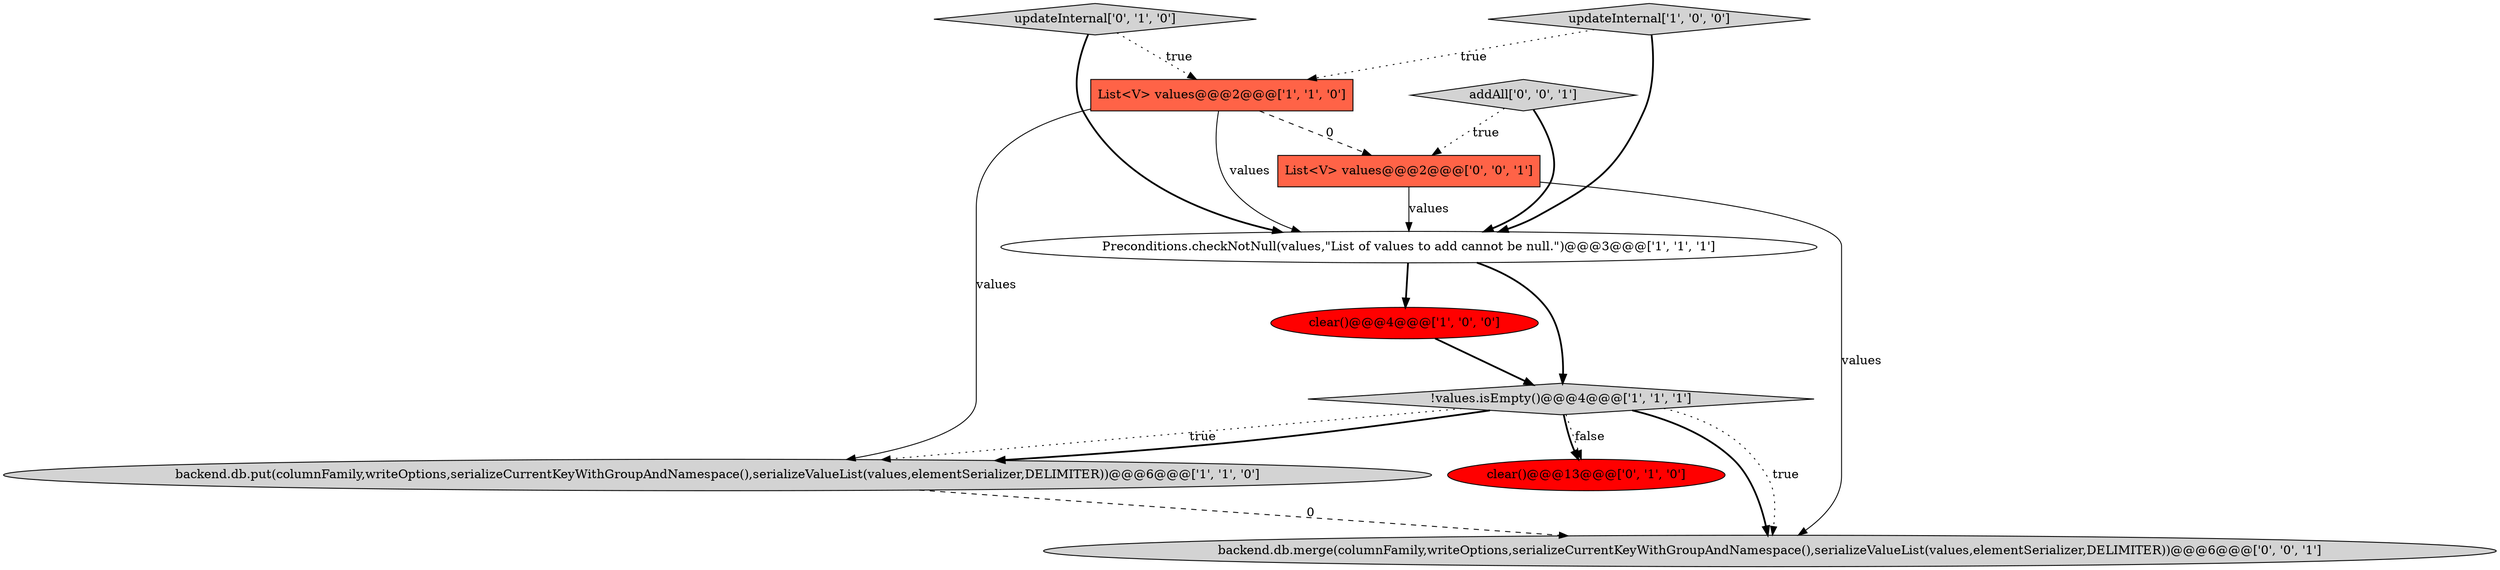 digraph {
6 [style = filled, label = "clear()@@@13@@@['0', '1', '0']", fillcolor = red, shape = ellipse image = "AAA1AAABBB2BBB"];
3 [style = filled, label = "List<V> values@@@2@@@['1', '1', '0']", fillcolor = tomato, shape = box image = "AAA0AAABBB1BBB"];
2 [style = filled, label = "clear()@@@4@@@['1', '0', '0']", fillcolor = red, shape = ellipse image = "AAA1AAABBB1BBB"];
5 [style = filled, label = "updateInternal['1', '0', '0']", fillcolor = lightgray, shape = diamond image = "AAA0AAABBB1BBB"];
8 [style = filled, label = "List<V> values@@@2@@@['0', '0', '1']", fillcolor = tomato, shape = box image = "AAA0AAABBB3BBB"];
4 [style = filled, label = "!values.isEmpty()@@@4@@@['1', '1', '1']", fillcolor = lightgray, shape = diamond image = "AAA0AAABBB1BBB"];
0 [style = filled, label = "backend.db.put(columnFamily,writeOptions,serializeCurrentKeyWithGroupAndNamespace(),serializeValueList(values,elementSerializer,DELIMITER))@@@6@@@['1', '1', '0']", fillcolor = lightgray, shape = ellipse image = "AAA0AAABBB1BBB"];
7 [style = filled, label = "updateInternal['0', '1', '0']", fillcolor = lightgray, shape = diamond image = "AAA0AAABBB2BBB"];
10 [style = filled, label = "backend.db.merge(columnFamily,writeOptions,serializeCurrentKeyWithGroupAndNamespace(),serializeValueList(values,elementSerializer,DELIMITER))@@@6@@@['0', '0', '1']", fillcolor = lightgray, shape = ellipse image = "AAA0AAABBB3BBB"];
1 [style = filled, label = "Preconditions.checkNotNull(values,\"List of values to add cannot be null.\")@@@3@@@['1', '1', '1']", fillcolor = white, shape = ellipse image = "AAA0AAABBB1BBB"];
9 [style = filled, label = "addAll['0', '0', '1']", fillcolor = lightgray, shape = diamond image = "AAA0AAABBB3BBB"];
4->10 [style = bold, label=""];
3->0 [style = solid, label="values"];
1->4 [style = bold, label=""];
7->1 [style = bold, label=""];
4->6 [style = bold, label=""];
4->10 [style = dotted, label="true"];
8->1 [style = solid, label="values"];
4->0 [style = dotted, label="true"];
3->1 [style = solid, label="values"];
5->3 [style = dotted, label="true"];
2->4 [style = bold, label=""];
4->6 [style = dotted, label="false"];
0->10 [style = dashed, label="0"];
4->0 [style = bold, label=""];
9->8 [style = dotted, label="true"];
5->1 [style = bold, label=""];
7->3 [style = dotted, label="true"];
3->8 [style = dashed, label="0"];
1->2 [style = bold, label=""];
9->1 [style = bold, label=""];
8->10 [style = solid, label="values"];
}
